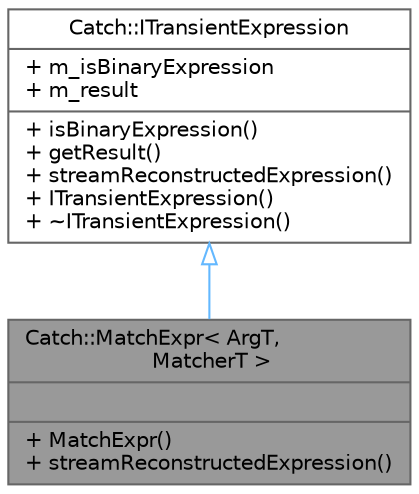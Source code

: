 digraph "Catch::MatchExpr&lt; ArgT, MatcherT &gt;"
{
 // LATEX_PDF_SIZE
  bgcolor="transparent";
  edge [fontname=Helvetica,fontsize=10,labelfontname=Helvetica,labelfontsize=10];
  node [fontname=Helvetica,fontsize=10,shape=box,height=0.2,width=0.4];
  Node1 [shape=record,label="{Catch::MatchExpr\< ArgT,\l MatcherT \>\n||+ MatchExpr()\l+ streamReconstructedExpression()\l}",height=0.2,width=0.4,color="gray40", fillcolor="grey60", style="filled", fontcolor="black",tooltip=" "];
  Node2 -> Node1 [dir="back",color="steelblue1",style="solid",arrowtail="onormal"];
  Node2 [shape=record,label="{Catch::ITransientExpression\n|+ m_isBinaryExpression\l+ m_result\l|+ isBinaryExpression()\l+ getResult()\l+ streamReconstructedExpression()\l+ ITransientExpression()\l+ ~ITransientExpression()\l}",height=0.2,width=0.4,color="gray40", fillcolor="white", style="filled",URL="$struct_catch_1_1_i_transient_expression.html",tooltip=" "];
}
